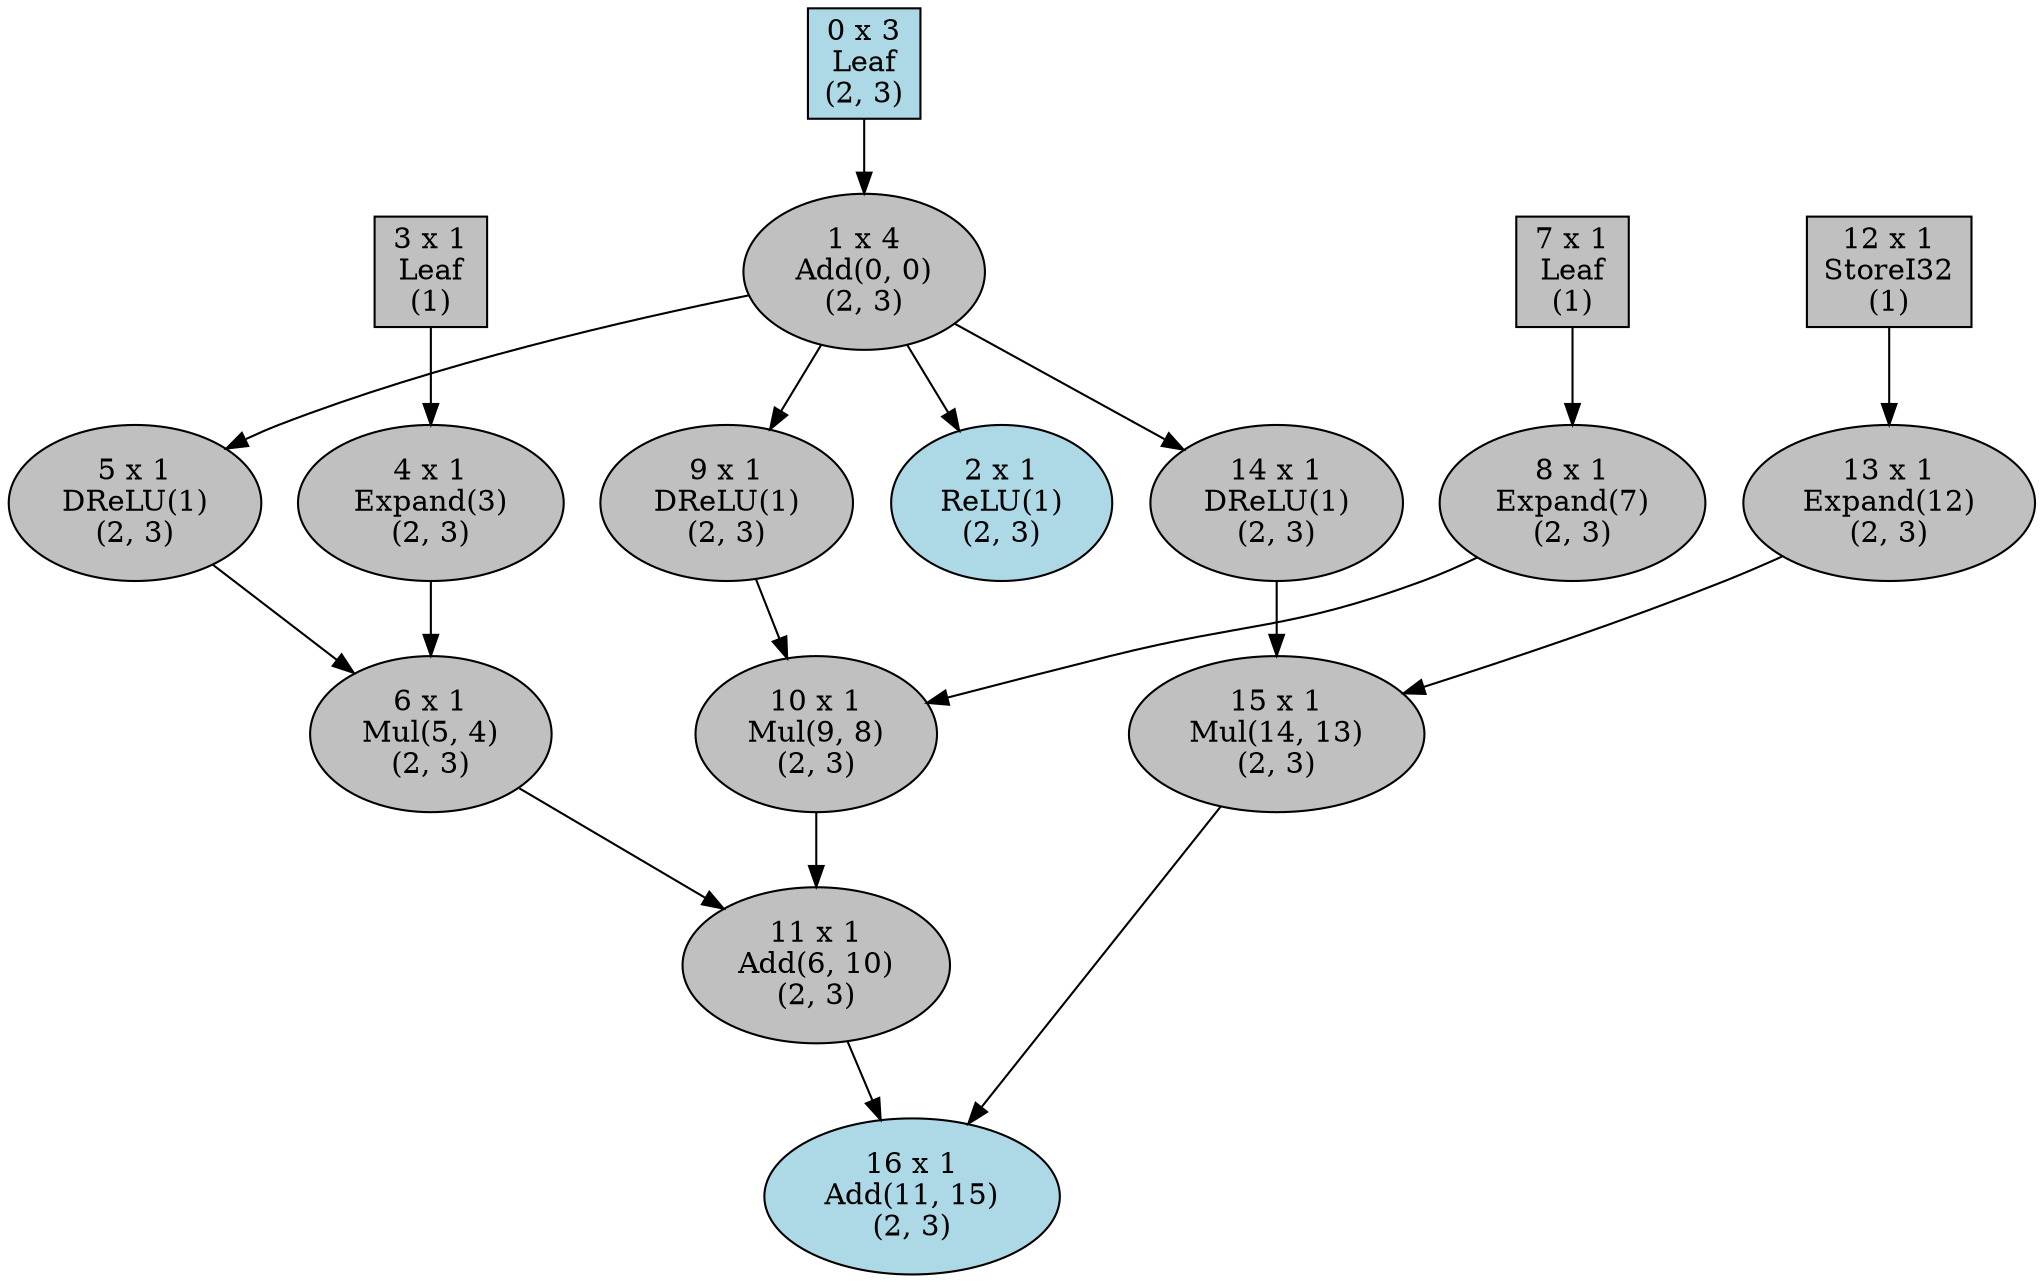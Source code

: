 strict digraph {
  ordering=in
  rank=source
  0[label="0 x 3
Leaf
(2, 3)", shape=box, fillcolor="lightblue", style=filled]
  1[label="1 x 4
Add(0, 0)
(2, 3)", shape=oval, fillcolor="grey", style=filled]
  2[label="2 x 1
ReLU(1)
(2, 3)", shape=oval, fillcolor="lightblue", style=filled]
  3[label="3 x 1
Leaf
(1)", shape=box, fillcolor="grey", style=filled]
  4[label="4 x 1
Expand(3)
(2, 3)", shape=oval, fillcolor="grey", style=filled]
  5[label="5 x 1
DReLU(1)
(2, 3)", shape=oval, fillcolor="grey", style=filled]
  6[label="6 x 1
Mul(5, 4)
(2, 3)", shape=oval, fillcolor="grey", style=filled]
  7[label="7 x 1
Leaf
(1)", shape=box, fillcolor="grey", style=filled]
  8[label="8 x 1
Expand(7)
(2, 3)", shape=oval, fillcolor="grey", style=filled]
  9[label="9 x 1
DReLU(1)
(2, 3)", shape=oval, fillcolor="grey", style=filled]
  10[label="10 x 1
Mul(9, 8)
(2, 3)", shape=oval, fillcolor="grey", style=filled]
  11[label="11 x 1
Add(6, 10)
(2, 3)", shape=oval, fillcolor="grey", style=filled]
  12[label="12 x 1
StoreI32
(1)", shape=box, fillcolor="grey", style=filled]
  13[label="13 x 1
Expand(12)
(2, 3)", shape=oval, fillcolor="grey", style=filled]
  14[label="14 x 1
DReLU(1)
(2, 3)", shape=oval, fillcolor="grey", style=filled]
  15[label="15 x 1
Mul(14, 13)
(2, 3)", shape=oval, fillcolor="grey", style=filled]
  16[label="16 x 1
Add(11, 15)
(2, 3)", shape=oval, fillcolor="lightblue", style=filled]
  0 -> 1
  0 -> 1
  1 -> 2
  3 -> 4
  1 -> 5
  5 -> 6
  4 -> 6
  7 -> 8
  1 -> 9
  9 -> 10
  8 -> 10
  6 -> 11
  10 -> 11
  12 -> 13
  1 -> 14
  14 -> 15
  13 -> 15
  11 -> 16
  15 -> 16
}